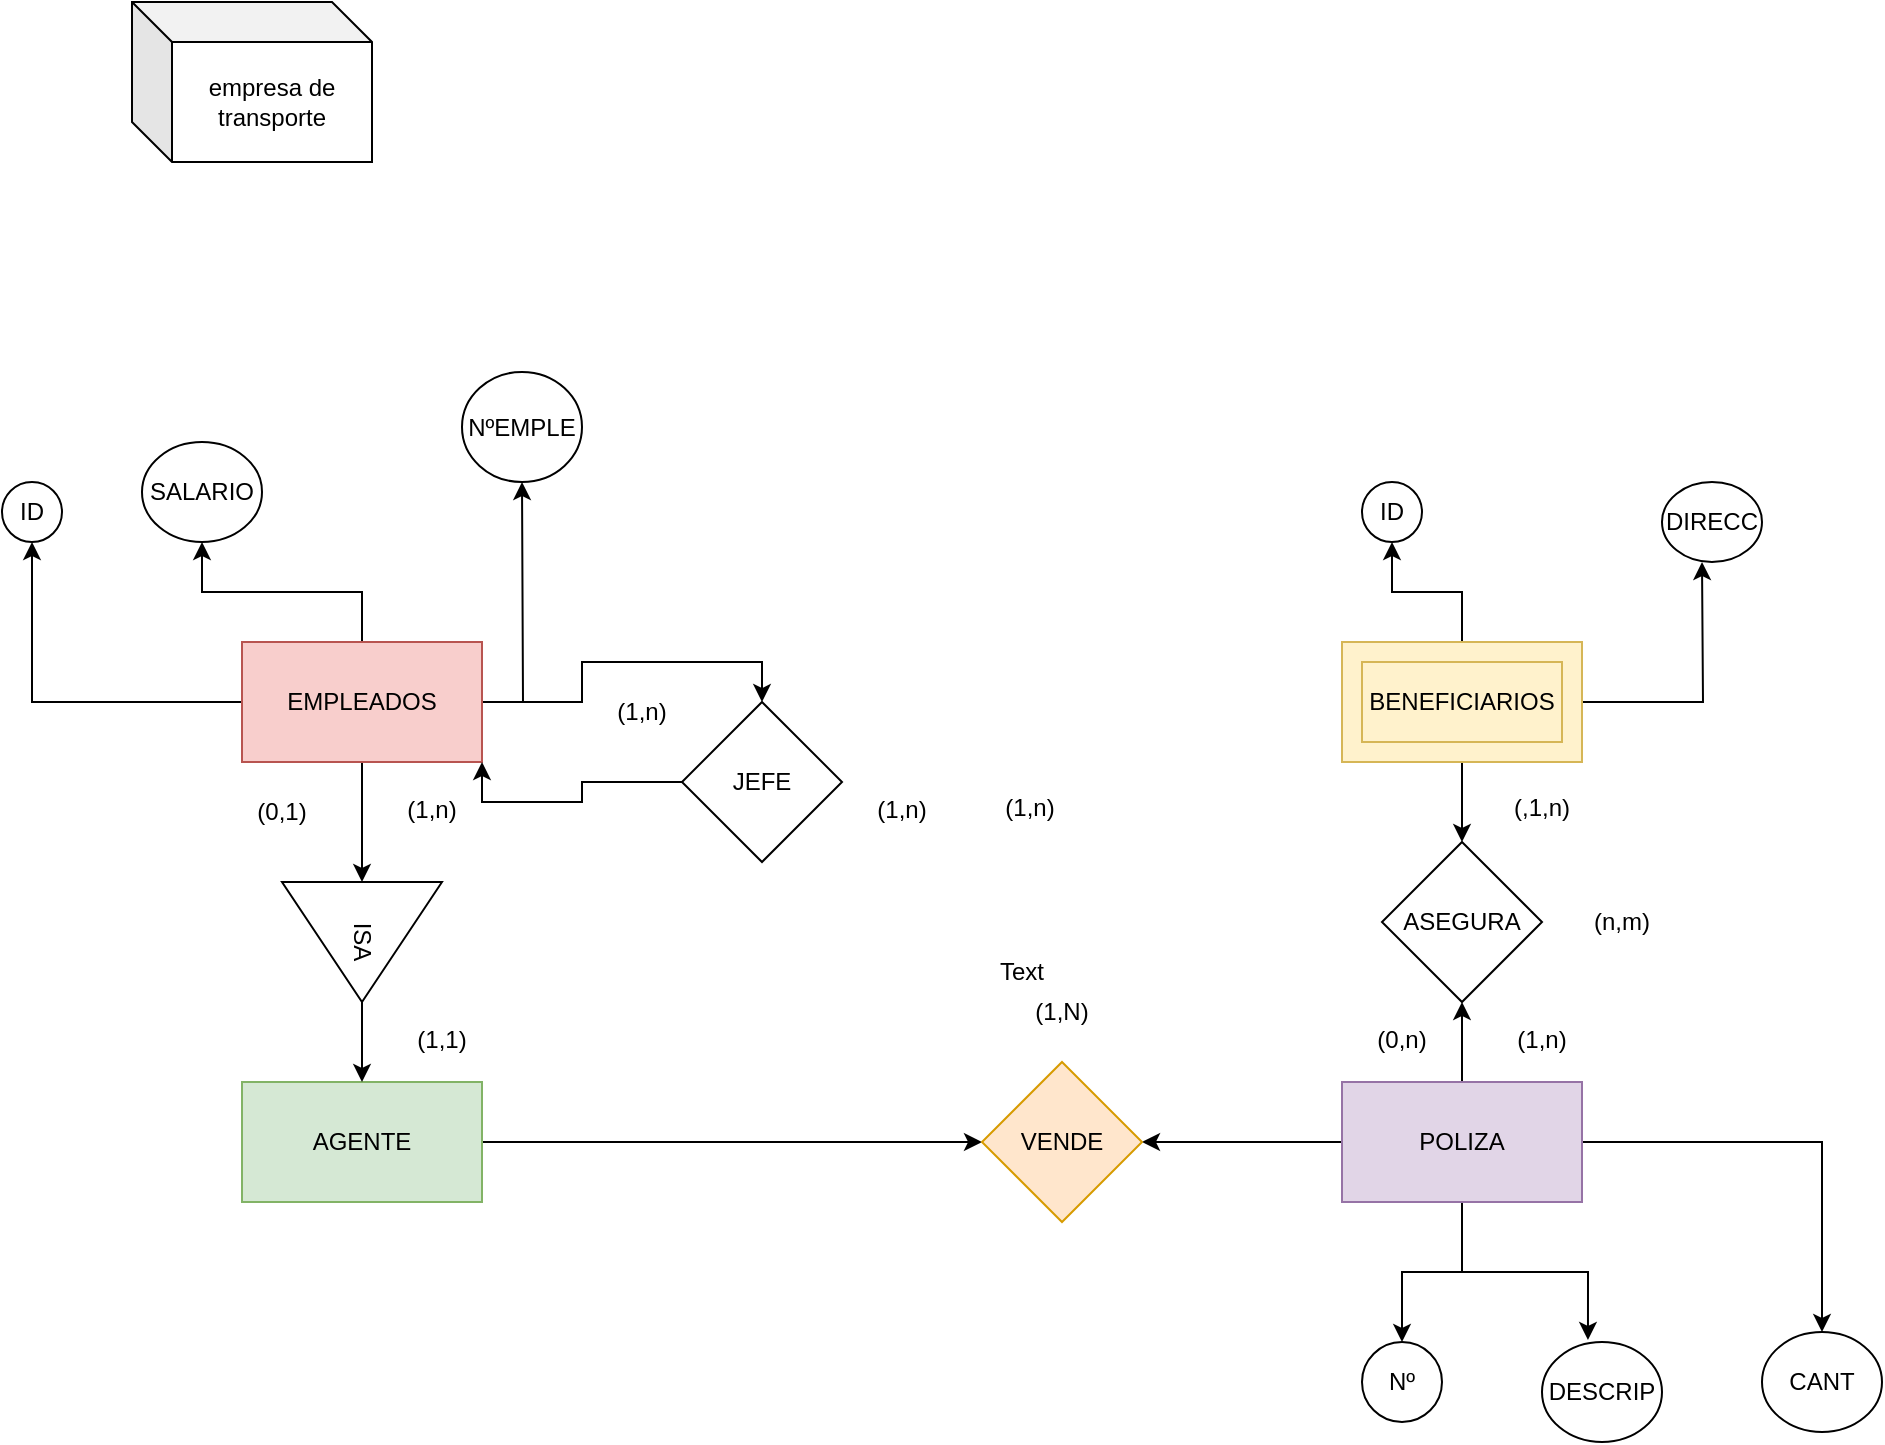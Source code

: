 <mxfile version="20.4.2" type="device"><diagram id="MSKXbB8M-0P68fYToR6l" name="Página-1"><mxGraphModel dx="1422" dy="3122" grid="1" gridSize="10" guides="1" tooltips="1" connect="1" arrows="1" fold="1" page="1" pageScale="1" pageWidth="1654" pageHeight="2336" math="0" shadow="0"><root><mxCell id="0"/><mxCell id="1" parent="0"/><mxCell id="0RwlQFp2wSqzcBP-yzQu-25" style="edgeStyle=orthogonalEdgeStyle;rounded=0;orthogonalLoop=1;jettySize=auto;html=1;entryX=0.5;entryY=1;entryDx=0;entryDy=0;" parent="1" source="0RwlQFp2wSqzcBP-yzQu-1" target="0RwlQFp2wSqzcBP-yzQu-5" edge="1"><mxGeometry relative="1" as="geometry"/></mxCell><mxCell id="0RwlQFp2wSqzcBP-yzQu-26" style="edgeStyle=orthogonalEdgeStyle;rounded=0;orthogonalLoop=1;jettySize=auto;html=1;entryX=0.5;entryY=1;entryDx=0;entryDy=0;" parent="1" source="0RwlQFp2wSqzcBP-yzQu-1" target="0RwlQFp2wSqzcBP-yzQu-6" edge="1"><mxGeometry relative="1" as="geometry"/></mxCell><mxCell id="0RwlQFp2wSqzcBP-yzQu-27" style="edgeStyle=orthogonalEdgeStyle;rounded=0;orthogonalLoop=1;jettySize=auto;html=1;" parent="1" source="0RwlQFp2wSqzcBP-yzQu-1" edge="1"><mxGeometry relative="1" as="geometry"><mxPoint x="470" y="160" as="targetPoint"/></mxGeometry></mxCell><mxCell id="0RwlQFp2wSqzcBP-yzQu-42" style="edgeStyle=orthogonalEdgeStyle;rounded=0;orthogonalLoop=1;jettySize=auto;html=1;" parent="1" source="0RwlQFp2wSqzcBP-yzQu-1" edge="1"><mxGeometry relative="1" as="geometry"><mxPoint x="390" y="360" as="targetPoint"/></mxGeometry></mxCell><mxCell id="0RwlQFp2wSqzcBP-yzQu-68" style="edgeStyle=orthogonalEdgeStyle;rounded=0;orthogonalLoop=1;jettySize=auto;html=1;entryX=0.5;entryY=0;entryDx=0;entryDy=0;" parent="1" source="0RwlQFp2wSqzcBP-yzQu-1" target="8FltDdedWlJXrQb81FMw-1" edge="1"><mxGeometry relative="1" as="geometry"><mxPoint x="570" y="260" as="targetPoint"/></mxGeometry></mxCell><mxCell id="0RwlQFp2wSqzcBP-yzQu-1" value="EMPLEADOS" style="rounded=0;whiteSpace=wrap;html=1;fillColor=#f8cecc;strokeColor=#b85450;" parent="1" vertex="1"><mxGeometry x="330" y="240" width="120" height="60" as="geometry"/></mxCell><mxCell id="0RwlQFp2wSqzcBP-yzQu-21" style="edgeStyle=orthogonalEdgeStyle;rounded=0;orthogonalLoop=1;jettySize=auto;html=1;entryX=1;entryY=0.5;entryDx=0;entryDy=0;" parent="1" source="0RwlQFp2wSqzcBP-yzQu-3" target="0RwlQFp2wSqzcBP-yzQu-10" edge="1"><mxGeometry relative="1" as="geometry"/></mxCell><mxCell id="0RwlQFp2wSqzcBP-yzQu-22" style="edgeStyle=orthogonalEdgeStyle;rounded=0;orthogonalLoop=1;jettySize=auto;html=1;entryX=0.5;entryY=1;entryDx=0;entryDy=0;" parent="1" source="0RwlQFp2wSqzcBP-yzQu-3" target="0RwlQFp2wSqzcBP-yzQu-15" edge="1"><mxGeometry relative="1" as="geometry"/></mxCell><mxCell id="0RwlQFp2wSqzcBP-yzQu-31" style="edgeStyle=orthogonalEdgeStyle;rounded=0;orthogonalLoop=1;jettySize=auto;html=1;entryX=0.5;entryY=0;entryDx=0;entryDy=0;" parent="1" source="0RwlQFp2wSqzcBP-yzQu-3" target="0RwlQFp2wSqzcBP-yzQu-11" edge="1"><mxGeometry relative="1" as="geometry"/></mxCell><mxCell id="0RwlQFp2wSqzcBP-yzQu-32" style="edgeStyle=orthogonalEdgeStyle;rounded=0;orthogonalLoop=1;jettySize=auto;html=1;entryX=0.383;entryY=-0.02;entryDx=0;entryDy=0;entryPerimeter=0;" parent="1" source="0RwlQFp2wSqzcBP-yzQu-3" target="0RwlQFp2wSqzcBP-yzQu-12" edge="1"><mxGeometry relative="1" as="geometry"/></mxCell><mxCell id="0RwlQFp2wSqzcBP-yzQu-33" style="edgeStyle=orthogonalEdgeStyle;rounded=0;orthogonalLoop=1;jettySize=auto;html=1;entryX=0.5;entryY=0;entryDx=0;entryDy=0;" parent="1" source="0RwlQFp2wSqzcBP-yzQu-3" target="0RwlQFp2wSqzcBP-yzQu-13" edge="1"><mxGeometry relative="1" as="geometry"/></mxCell><mxCell id="0RwlQFp2wSqzcBP-yzQu-3" value="POLIZA" style="rounded=0;whiteSpace=wrap;html=1;fillColor=#e1d5e7;strokeColor=#9673a6;" parent="1" vertex="1"><mxGeometry x="880" y="460" width="120" height="60" as="geometry"/></mxCell><mxCell id="0RwlQFp2wSqzcBP-yzQu-20" style="edgeStyle=orthogonalEdgeStyle;rounded=0;orthogonalLoop=1;jettySize=auto;html=1;entryX=0;entryY=0.5;entryDx=0;entryDy=0;" parent="1" source="0RwlQFp2wSqzcBP-yzQu-4" target="0RwlQFp2wSqzcBP-yzQu-10" edge="1"><mxGeometry relative="1" as="geometry"/></mxCell><mxCell id="0RwlQFp2wSqzcBP-yzQu-4" value="AGENTE" style="rounded=0;whiteSpace=wrap;html=1;fillColor=#d5e8d4;strokeColor=#82b366;" parent="1" vertex="1"><mxGeometry x="330" y="460" width="120" height="60" as="geometry"/></mxCell><mxCell id="0RwlQFp2wSqzcBP-yzQu-5" value="ID" style="ellipse;whiteSpace=wrap;html=1;" parent="1" vertex="1"><mxGeometry x="210" y="160" width="30" height="30" as="geometry"/></mxCell><mxCell id="0RwlQFp2wSqzcBP-yzQu-6" value="SALARIO" style="ellipse;whiteSpace=wrap;html=1;" parent="1" vertex="1"><mxGeometry x="280" y="140" width="60" height="50" as="geometry"/></mxCell><mxCell id="0RwlQFp2wSqzcBP-yzQu-7" value="NºEMPLE" style="ellipse;whiteSpace=wrap;html=1;" parent="1" vertex="1"><mxGeometry x="440" y="105" width="60" height="55" as="geometry"/></mxCell><mxCell id="0RwlQFp2wSqzcBP-yzQu-10" value="VENDE" style="rhombus;whiteSpace=wrap;html=1;fillColor=#ffe6cc;strokeColor=#d79b00;" parent="1" vertex="1"><mxGeometry x="700" y="450" width="80" height="80" as="geometry"/></mxCell><mxCell id="0RwlQFp2wSqzcBP-yzQu-11" value="Nº" style="ellipse;whiteSpace=wrap;html=1;" parent="1" vertex="1"><mxGeometry x="890" y="590" width="40" height="40" as="geometry"/></mxCell><mxCell id="0RwlQFp2wSqzcBP-yzQu-12" value="DESCRIP" style="ellipse;whiteSpace=wrap;html=1;" parent="1" vertex="1"><mxGeometry x="980" y="590" width="60" height="50" as="geometry"/></mxCell><mxCell id="0RwlQFp2wSqzcBP-yzQu-13" value="CANT" style="ellipse;whiteSpace=wrap;html=1;" parent="1" vertex="1"><mxGeometry x="1090" y="585" width="60" height="50" as="geometry"/></mxCell><mxCell id="0RwlQFp2wSqzcBP-yzQu-23" style="edgeStyle=orthogonalEdgeStyle;rounded=0;orthogonalLoop=1;jettySize=auto;html=1;entryX=0.5;entryY=0;entryDx=0;entryDy=0;" parent="1" source="0RwlQFp2wSqzcBP-yzQu-14" target="0RwlQFp2wSqzcBP-yzQu-15" edge="1"><mxGeometry relative="1" as="geometry"/></mxCell><mxCell id="0RwlQFp2wSqzcBP-yzQu-28" style="edgeStyle=orthogonalEdgeStyle;rounded=0;orthogonalLoop=1;jettySize=auto;html=1;entryX=0.5;entryY=1;entryDx=0;entryDy=0;" parent="1" source="0RwlQFp2wSqzcBP-yzQu-14" target="0RwlQFp2wSqzcBP-yzQu-16" edge="1"><mxGeometry relative="1" as="geometry"/></mxCell><mxCell id="0RwlQFp2wSqzcBP-yzQu-30" style="edgeStyle=orthogonalEdgeStyle;rounded=0;orthogonalLoop=1;jettySize=auto;html=1;" parent="1" source="0RwlQFp2wSqzcBP-yzQu-14" edge="1"><mxGeometry relative="1" as="geometry"><mxPoint x="1060" y="200" as="targetPoint"/></mxGeometry></mxCell><mxCell id="0RwlQFp2wSqzcBP-yzQu-14" value="BENEFICIARIOS" style="rounded=0;whiteSpace=wrap;html=1;fillColor=#fff2cc;strokeColor=#d6b656;" parent="1" vertex="1"><mxGeometry x="880" y="240" width="120" height="60" as="geometry"/></mxCell><mxCell id="0RwlQFp2wSqzcBP-yzQu-15" value="ASEGURA" style="rhombus;whiteSpace=wrap;html=1;" parent="1" vertex="1"><mxGeometry x="900" y="340" width="80" height="80" as="geometry"/></mxCell><mxCell id="0RwlQFp2wSqzcBP-yzQu-16" value="ID" style="ellipse;whiteSpace=wrap;html=1;" parent="1" vertex="1"><mxGeometry x="890" y="160" width="30" height="30" as="geometry"/></mxCell><mxCell id="0RwlQFp2wSqzcBP-yzQu-17" value="DIRECC" style="ellipse;whiteSpace=wrap;html=1;" parent="1" vertex="1"><mxGeometry x="1040" y="160" width="50" height="40" as="geometry"/></mxCell><mxCell id="0RwlQFp2wSqzcBP-yzQu-48" value="BENEFICIARIOS" style="rounded=0;whiteSpace=wrap;html=1;fillColor=#fff2cc;strokeColor=#d6b656;" parent="1" vertex="1"><mxGeometry x="890" y="250" width="100" height="40" as="geometry"/></mxCell><mxCell id="0RwlQFp2wSqzcBP-yzQu-49" value="(0,1)" style="text;html=1;strokeColor=none;fillColor=none;align=center;verticalAlign=middle;whiteSpace=wrap;rounded=0;" parent="1" vertex="1"><mxGeometry x="320" y="310" width="60" height="30" as="geometry"/></mxCell><mxCell id="0RwlQFp2wSqzcBP-yzQu-52" value="(1,n)" style="text;html=1;strokeColor=none;fillColor=none;align=center;verticalAlign=middle;whiteSpace=wrap;rounded=0;" parent="1" vertex="1"><mxGeometry x="395" y="309" width="60" height="30" as="geometry"/></mxCell><mxCell id="0RwlQFp2wSqzcBP-yzQu-53" value="(1,n)" style="text;html=1;strokeColor=none;fillColor=none;align=center;verticalAlign=middle;whiteSpace=wrap;rounded=0;" parent="1" vertex="1"><mxGeometry x="630" y="309" width="60" height="30" as="geometry"/></mxCell><mxCell id="0RwlQFp2wSqzcBP-yzQu-55" value="(1,n)" style="text;html=1;strokeColor=none;fillColor=none;align=center;verticalAlign=middle;whiteSpace=wrap;rounded=0;" parent="1" vertex="1"><mxGeometry x="694" y="308" width="60" height="30" as="geometry"/></mxCell><mxCell id="0RwlQFp2wSqzcBP-yzQu-58" value="(,1,n)" style="text;html=1;strokeColor=none;fillColor=none;align=center;verticalAlign=middle;whiteSpace=wrap;rounded=0;" parent="1" vertex="1"><mxGeometry x="950" y="308" width="60" height="30" as="geometry"/></mxCell><mxCell id="0RwlQFp2wSqzcBP-yzQu-59" value="(1,n)" style="text;html=1;strokeColor=none;fillColor=none;align=center;verticalAlign=middle;whiteSpace=wrap;rounded=0;" parent="1" vertex="1"><mxGeometry x="950" y="424" width="60" height="30" as="geometry"/></mxCell><mxCell id="0RwlQFp2wSqzcBP-yzQu-60" value="(n,m)" style="text;html=1;strokeColor=none;fillColor=none;align=center;verticalAlign=middle;whiteSpace=wrap;rounded=0;" parent="1" vertex="1"><mxGeometry x="990" y="365" width="60" height="30" as="geometry"/></mxCell><mxCell id="0RwlQFp2wSqzcBP-yzQu-61" value="(1,1)" style="text;html=1;strokeColor=none;fillColor=none;align=center;verticalAlign=middle;whiteSpace=wrap;rounded=0;" parent="1" vertex="1"><mxGeometry x="400" y="424" width="60" height="30" as="geometry"/></mxCell><mxCell id="0RwlQFp2wSqzcBP-yzQu-62" value="(0,n)" style="text;html=1;strokeColor=none;fillColor=none;align=center;verticalAlign=middle;whiteSpace=wrap;rounded=0;" parent="1" vertex="1"><mxGeometry x="880" y="424" width="60" height="30" as="geometry"/></mxCell><mxCell id="0RwlQFp2wSqzcBP-yzQu-63" value="(1,N)" style="text;html=1;strokeColor=none;fillColor=none;align=center;verticalAlign=middle;whiteSpace=wrap;rounded=0;" parent="1" vertex="1"><mxGeometry x="710" y="410" width="60" height="30" as="geometry"/></mxCell><mxCell id="0RwlQFp2wSqzcBP-yzQu-66" style="edgeStyle=orthogonalEdgeStyle;rounded=0;orthogonalLoop=1;jettySize=auto;html=1;entryX=0.5;entryY=0;entryDx=0;entryDy=0;" parent="1" source="0RwlQFp2wSqzcBP-yzQu-64" target="0RwlQFp2wSqzcBP-yzQu-4" edge="1"><mxGeometry relative="1" as="geometry"/></mxCell><mxCell id="0RwlQFp2wSqzcBP-yzQu-64" value="ISA" style="triangle;whiteSpace=wrap;html=1;rotation=90;" parent="1" vertex="1"><mxGeometry x="360" y="350" width="60" height="80" as="geometry"/></mxCell><mxCell id="8FltDdedWlJXrQb81FMw-4" style="edgeStyle=orthogonalEdgeStyle;rounded=0;orthogonalLoop=1;jettySize=auto;html=1;entryX=1;entryY=1;entryDx=0;entryDy=0;" edge="1" parent="1" source="8FltDdedWlJXrQb81FMw-1" target="0RwlQFp2wSqzcBP-yzQu-1"><mxGeometry relative="1" as="geometry"/></mxCell><mxCell id="8FltDdedWlJXrQb81FMw-1" value="JEFE" style="rhombus;whiteSpace=wrap;html=1;" vertex="1" parent="1"><mxGeometry x="550" y="270" width="80" height="80" as="geometry"/></mxCell><mxCell id="8FltDdedWlJXrQb81FMw-5" value="Text" style="text;html=1;strokeColor=none;fillColor=none;align=center;verticalAlign=middle;whiteSpace=wrap;rounded=0;" vertex="1" parent="1"><mxGeometry x="690" y="390" width="60" height="30" as="geometry"/></mxCell><mxCell id="8FltDdedWlJXrQb81FMw-6" value="(1,n)" style="text;html=1;strokeColor=none;fillColor=none;align=center;verticalAlign=middle;whiteSpace=wrap;rounded=0;" vertex="1" parent="1"><mxGeometry x="500" y="260" width="60" height="30" as="geometry"/></mxCell><mxCell id="8FltDdedWlJXrQb81FMw-8" value="empresa de transporte" style="shape=cube;whiteSpace=wrap;html=1;boundedLbl=1;backgroundOutline=1;darkOpacity=0.05;darkOpacity2=0.1;" vertex="1" parent="1"><mxGeometry x="275" y="-80" width="120" height="80" as="geometry"/></mxCell></root></mxGraphModel></diagram></mxfile>